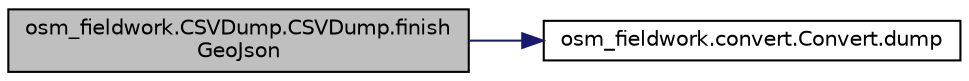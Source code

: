 digraph "osm_fieldwork.CSVDump.CSVDump.finishGeoJson"
{
 // LATEX_PDF_SIZE
  edge [fontname="Helvetica",fontsize="10",labelfontname="Helvetica",labelfontsize="10"];
  node [fontname="Helvetica",fontsize="10",shape=record];
  rankdir="LR";
  Node1 [label="osm_fieldwork.CSVDump.CSVDump.finish\lGeoJson",height=0.2,width=0.4,color="black", fillcolor="grey75", style="filled", fontcolor="black",tooltip=" "];
  Node1 -> Node2 [color="midnightblue",fontsize="10",style="solid",fontname="Helvetica"];
  Node2 [label="osm_fieldwork.convert.Convert.dump",height=0.2,width=0.4,color="black", fillcolor="white", style="filled",URL="$classosm__fieldwork_1_1convert_1_1Convert.html#ac6c5aeebf8616517dcd6296a78173ed4",tooltip=" "];
}
